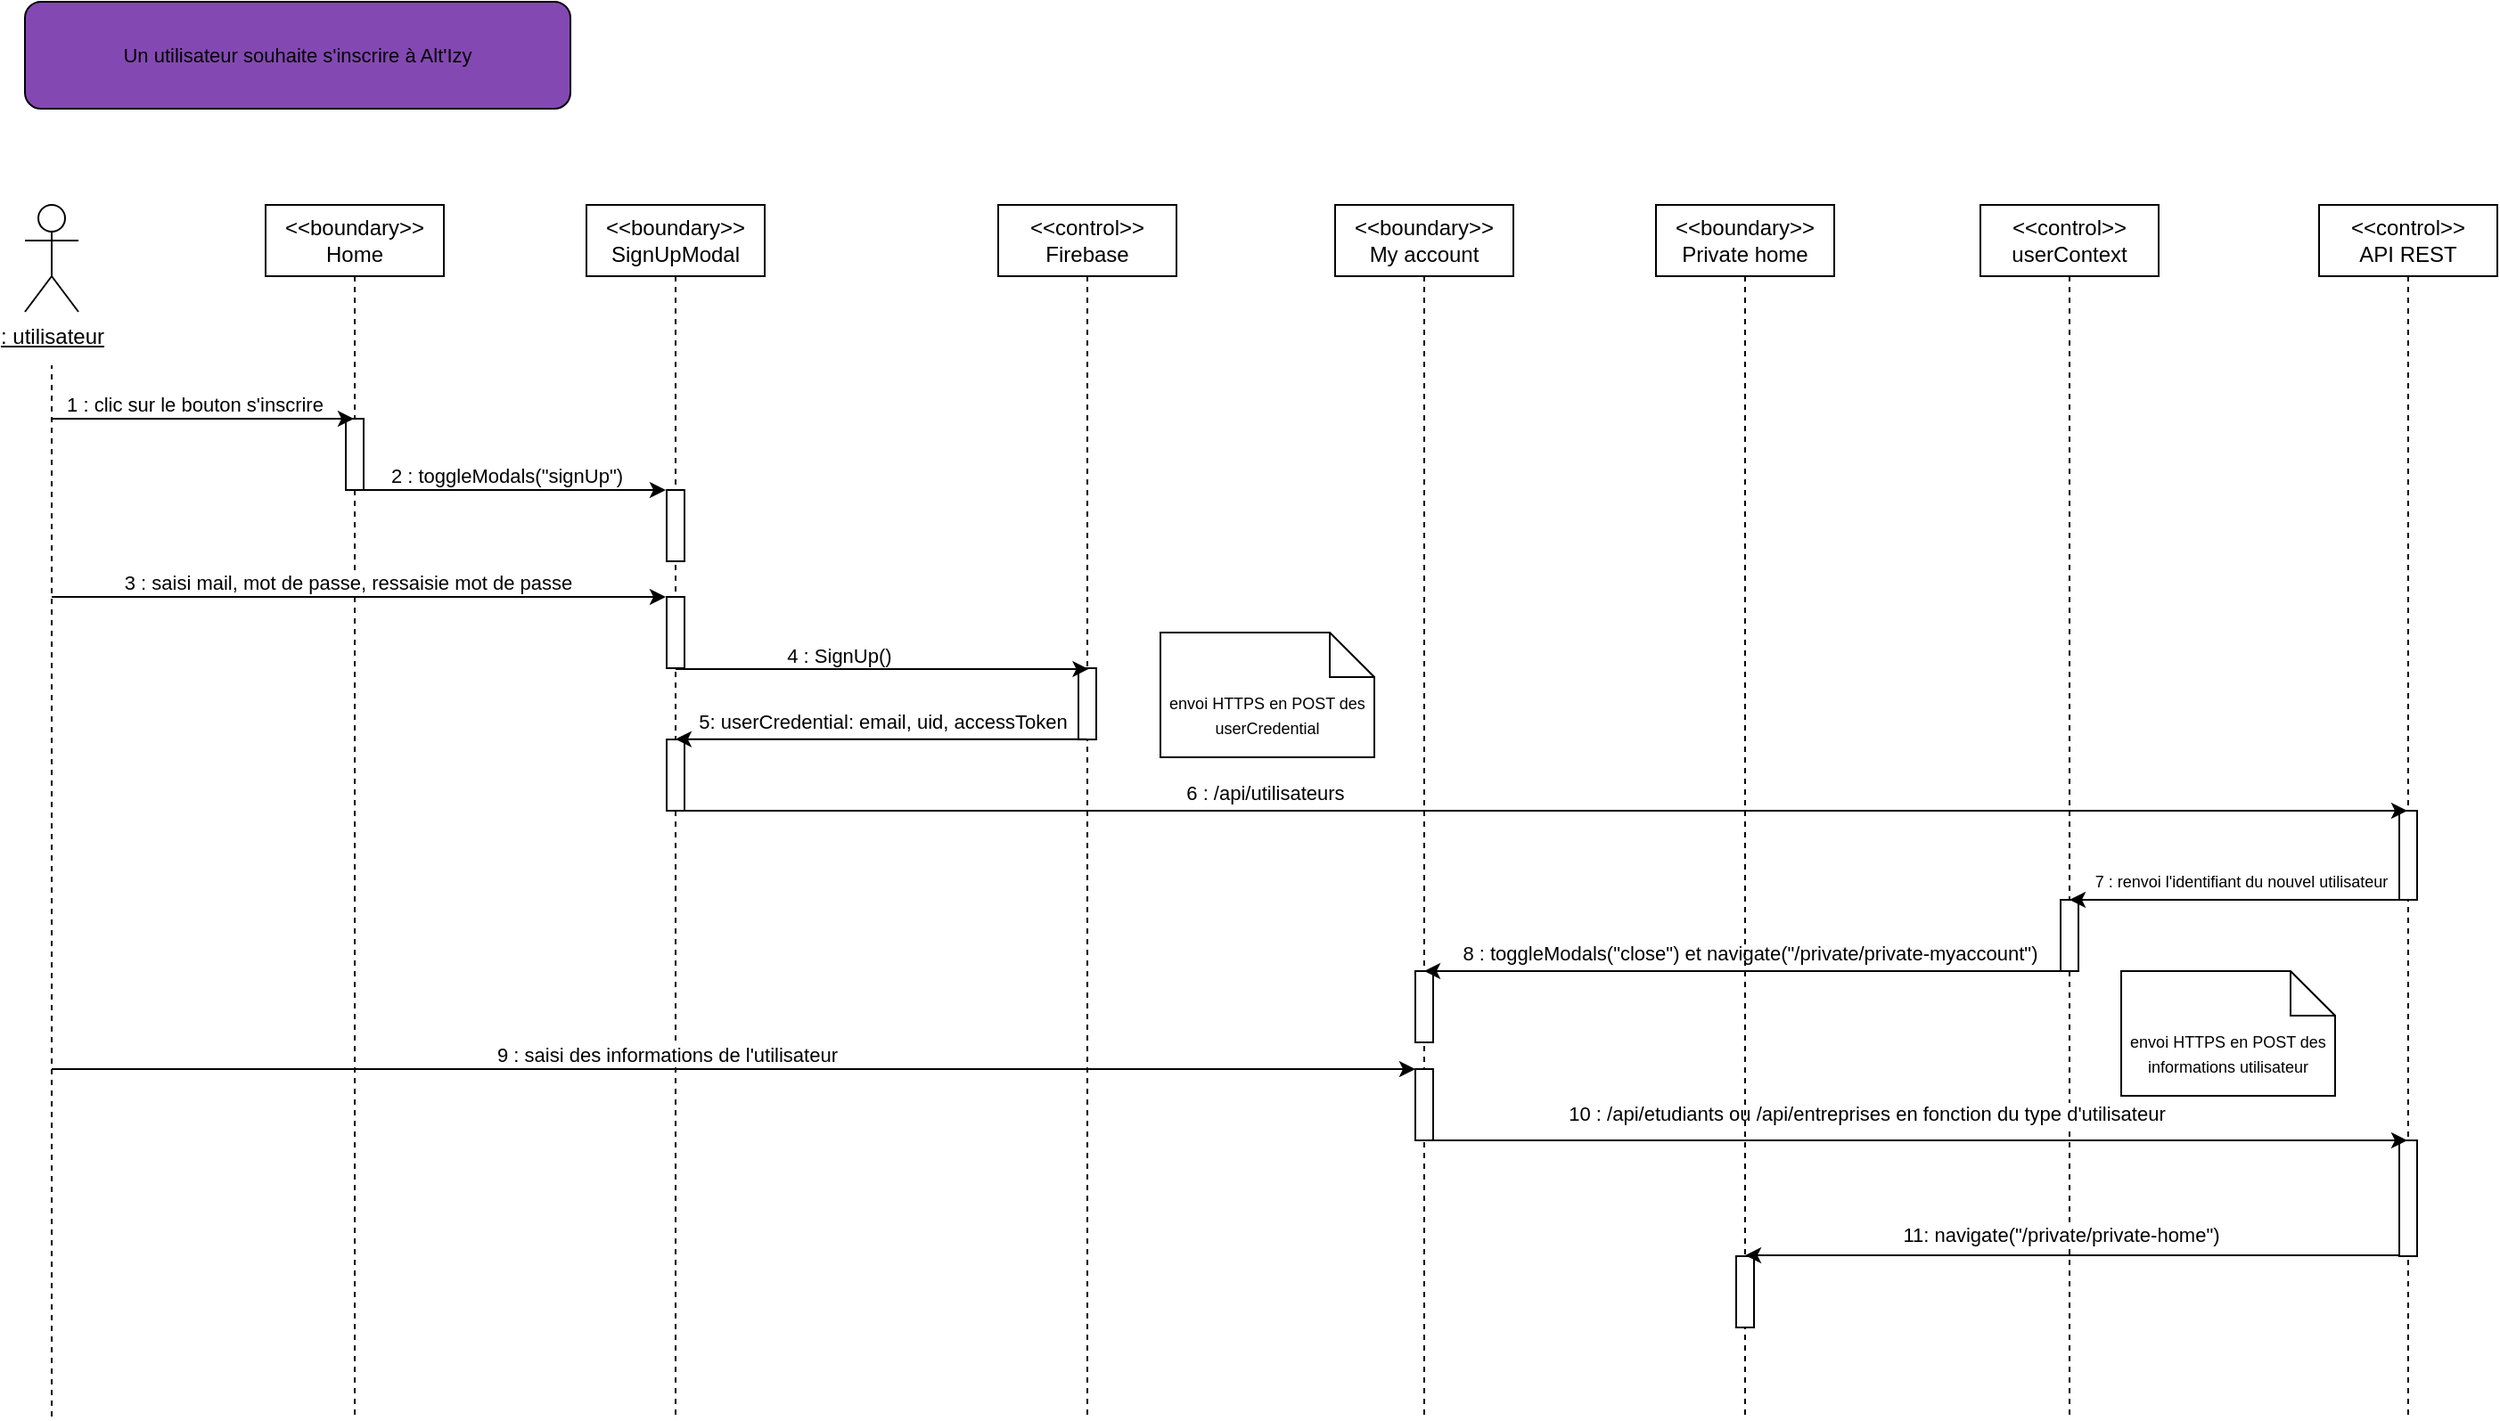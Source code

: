 <mxfile>
    <diagram id="Wo-ys7xhjBtOY-bLDwmq" name="Page-1">
        <mxGraphModel dx="382" dy="219" grid="1" gridSize="10" guides="1" tooltips="1" connect="1" arrows="1" fold="1" page="1" pageScale="1" pageWidth="1654" pageHeight="1169" math="0" shadow="0">
            <root>
                <mxCell id="0"/>
                <mxCell id="1" parent="0"/>
                <mxCell id="2" value="&lt;u&gt;: utilisateur&lt;/u&gt;" style="shape=umlActor;verticalLabelPosition=bottom;verticalAlign=top;html=1;" parent="1" vertex="1">
                    <mxGeometry x="134" y="302" width="30" height="60" as="geometry"/>
                </mxCell>
                <mxCell id="7" value="&amp;lt;&amp;lt;boundary&amp;gt;&amp;gt;&lt;br&gt;Home" style="shape=umlLifeline;perimeter=lifelinePerimeter;whiteSpace=wrap;html=1;container=1;collapsible=0;recursiveResize=0;outlineConnect=0;" parent="1" vertex="1">
                    <mxGeometry x="269" y="302" width="100" height="680" as="geometry"/>
                </mxCell>
                <mxCell id="8" value="" style="html=1;points=[];perimeter=orthogonalPerimeter;" parent="7" vertex="1">
                    <mxGeometry x="45" y="120" width="10" height="40" as="geometry"/>
                </mxCell>
                <mxCell id="23" value="" style="endArrow=classic;html=1;" parent="7" edge="1">
                    <mxGeometry width="50" height="50" relative="1" as="geometry">
                        <mxPoint x="-120" y="220" as="sourcePoint"/>
                        <mxPoint x="224.5" y="220" as="targetPoint"/>
                    </mxGeometry>
                </mxCell>
                <mxCell id="24" value="3 : saisi mail, mot de passe, ressaisie mot de passe" style="edgeLabel;html=1;align=center;verticalAlign=middle;resizable=0;points=[];" parent="23" vertex="1" connectable="0">
                    <mxGeometry x="-0.59" y="-1" relative="1" as="geometry">
                        <mxPoint x="95" y="-9" as="offset"/>
                    </mxGeometry>
                </mxCell>
                <mxCell id="9" value="&amp;lt;&amp;lt;control&amp;gt;&amp;gt;&lt;br&gt;Firebase" style="shape=umlLifeline;perimeter=lifelinePerimeter;whiteSpace=wrap;html=1;container=1;collapsible=0;recursiveResize=0;outlineConnect=0;" parent="1" vertex="1">
                    <mxGeometry x="680" y="302" width="100" height="680" as="geometry"/>
                </mxCell>
                <mxCell id="10" value="" style="html=1;points=[];perimeter=orthogonalPerimeter;" parent="9" vertex="1">
                    <mxGeometry x="45" y="260" width="10" height="40" as="geometry"/>
                </mxCell>
                <mxCell id="13" value="&amp;lt;&amp;lt;control&amp;gt;&amp;gt;&lt;br&gt;API REST" style="shape=umlLifeline;perimeter=lifelinePerimeter;whiteSpace=wrap;html=1;container=1;collapsible=0;recursiveResize=0;outlineConnect=0;" parent="1" vertex="1">
                    <mxGeometry x="1421" y="302" width="100" height="680" as="geometry"/>
                </mxCell>
                <mxCell id="14" value="" style="html=1;points=[];perimeter=orthogonalPerimeter;" parent="13" vertex="1">
                    <mxGeometry x="45" y="340" width="10" height="50" as="geometry"/>
                </mxCell>
                <mxCell id="51" value="" style="html=1;points=[];perimeter=orthogonalPerimeter;" vertex="1" parent="13">
                    <mxGeometry x="45" y="525" width="10" height="65" as="geometry"/>
                </mxCell>
                <mxCell id="15" value="" style="endArrow=none;dashed=1;html=1;" parent="1" edge="1">
                    <mxGeometry width="50" height="50" relative="1" as="geometry">
                        <mxPoint x="149" y="982" as="sourcePoint"/>
                        <mxPoint x="149" y="392" as="targetPoint"/>
                    </mxGeometry>
                </mxCell>
                <mxCell id="16" value="" style="endArrow=classic;html=1;" parent="1" target="7" edge="1">
                    <mxGeometry width="50" height="50" relative="1" as="geometry">
                        <mxPoint x="149" y="422" as="sourcePoint"/>
                        <mxPoint x="609" y="452" as="targetPoint"/>
                    </mxGeometry>
                </mxCell>
                <mxCell id="17" value="1 : clic sur le bouton s'inscrire" style="edgeLabel;html=1;align=center;verticalAlign=middle;resizable=0;points=[];" parent="16" vertex="1" connectable="0">
                    <mxGeometry x="-0.59" y="-1" relative="1" as="geometry">
                        <mxPoint x="45" y="-9" as="offset"/>
                    </mxGeometry>
                </mxCell>
                <mxCell id="18" value="&amp;lt;&amp;lt;boundary&amp;gt;&amp;gt;&lt;br&gt;SignUpModal" style="shape=umlLifeline;perimeter=lifelinePerimeter;whiteSpace=wrap;html=1;container=1;collapsible=0;recursiveResize=0;outlineConnect=0;" parent="1" vertex="1">
                    <mxGeometry x="449" y="302" width="100" height="680" as="geometry"/>
                </mxCell>
                <mxCell id="19" value="" style="html=1;points=[];perimeter=orthogonalPerimeter;" parent="18" vertex="1">
                    <mxGeometry x="45" y="160" width="10" height="40" as="geometry"/>
                </mxCell>
                <mxCell id="22" value="" style="html=1;points=[];perimeter=orthogonalPerimeter;" parent="18" vertex="1">
                    <mxGeometry x="45" y="220" width="10" height="40" as="geometry"/>
                </mxCell>
                <mxCell id="32" value="" style="html=1;points=[];perimeter=orthogonalPerimeter;" parent="18" vertex="1">
                    <mxGeometry x="45" y="300" width="10" height="40" as="geometry"/>
                </mxCell>
                <mxCell id="20" value="" style="endArrow=classic;html=1;" parent="1" edge="1">
                    <mxGeometry width="50" height="50" relative="1" as="geometry">
                        <mxPoint x="324" y="462" as="sourcePoint"/>
                        <mxPoint x="493.5" y="462" as="targetPoint"/>
                    </mxGeometry>
                </mxCell>
                <mxCell id="21" value="&lt;font style=&quot;font-size: 11px&quot;&gt;2 : toggleModals(&quot;signUp&quot;)&lt;/font&gt;" style="edgeLabel;html=1;align=center;verticalAlign=middle;resizable=0;points=[];" parent="20" vertex="1" connectable="0">
                    <mxGeometry x="-0.59" y="-1" relative="1" as="geometry">
                        <mxPoint x="45" y="-9" as="offset"/>
                    </mxGeometry>
                </mxCell>
                <mxCell id="27" value="" style="endArrow=classic;html=1;" parent="1" target="13" edge="1">
                    <mxGeometry width="50" height="50" relative="1" as="geometry">
                        <mxPoint x="499" y="642" as="sourcePoint"/>
                        <mxPoint x="689.5" y="642" as="targetPoint"/>
                    </mxGeometry>
                </mxCell>
                <mxCell id="28" value="6 : /api/utilisateurs&amp;nbsp;&lt;span style=&quot;color: rgba(0 , 0 , 0 , 0) ; font-family: monospace ; font-size: 0px&quot;&gt;%3CmxGraphModel%3E%3Croot%3E%3CmxCell%20id%3D%220%22%2F%3E%3CmxCell%20id%3D%221%22%20parent%3D%220%22%2F%3E%3CmxCell%20id%3D%222%22%20value%3D%22%22%20style%3D%22endArrow%3Dclassic%3Bhtml%3D1%3B%22%20edge%3D%221%22%20parent%3D%221%22%3E%3CmxGeometry%20width%3D%2250%22%20height%3D%2250%22%20relative%3D%221%22%20as%3D%22geometry%22%3E%3CmxPoint%20x%3D%22315%22%20y%3D%22240%22%20as%3D%22sourcePoint%22%2F%3E%3CmxPoint%20x%3D%22484.5%22%20y%3D%22240%22%20as%3D%22targetPoint%22%2F%3E%3C%2FmxGeometry%3E%3C%2FmxCell%3E%3CmxCell%20id%3D%223%22%20value%3D%22%26lt%3Bfont%20style%3D%26quot%3Bfont-size%3A%2011px%26quot%3B%26gt%3B2%20%3A%26amp%3Bnbsp%3B%26lt%3Bspan%20style%3D%26quot%3Bbackground-color%3A%20rgb(30%20%2C%2030%20%2C%2030)%20%3B%20color%3A%20rgb(212%20%2C%20212%20%2C%20212)%20%3B%20font-family%3A%20%26amp%3B%2334%3Bconsolas%26amp%3B%2334%3B%20%2C%20%26amp%3B%2334%3Bcourier%20new%26amp%3B%2334%3B%20%2C%20monospace%26quot%3B%26gt%3BtoggleModals(%26lt%3B%2Fspan%26gt%3B%26lt%3Bspan%20style%3D%26quot%3Bfont-family%3A%20%26amp%3B%2334%3Bconsolas%26amp%3B%2334%3B%20%2C%20%26amp%3B%2334%3Bcourier%20new%26amp%3B%2334%3B%20%2C%20monospace%20%3B%20color%3A%20rgb(206%20%2C%20145%20%2C%20120)%26quot%3B%26gt%3B%26quot%3BsignUp%26quot%3B%26lt%3B%2Fspan%26gt%3B%26lt%3Bspan%20style%3D%26quot%3Bbackground-color%3A%20rgb(30%20%2C%2030%20%2C%2030)%20%3B%20color%3A%20rgb(212%20%2C%20212%20%2C%20212)%20%3B%20font-family%3A%20%26amp%3B%2334%3Bconsolas%26amp%3B%2334%3B%20%2C%20%26amp%3B%2334%3Bcourier%20new%26amp%3B%2334%3B%20%2C%20monospace%26quot%3B%26gt%3B)%26lt%3B%2Fspan%26gt%3B%26lt%3B%2Ffont%26gt%3B%22%20style%3D%22edgeLabel%3Bhtml%3D1%3Balign%3Dcenter%3BverticalAlign%3Dmiddle%3Bresizable%3D0%3Bpoints%3D%5B%5D%3B%22%20vertex%3D%221%22%20connectable%3D%220%22%20parent%3D%222%22%3E%3CmxGeometry%20x%3D%22-0.59%22%20y%3D%22-1%22%20relative%3D%221%22%20as%3D%22geometry%22%3E%3CmxPoint%20x%3D%2245%22%20y%3D%22-9%22%20as%3D%22offset%22%2F%3E%3C%2FmxGeometry%3E%3C%2FmxCell%3E%3C%2Froot%3E%3C%2FmxGraphModel%3E&lt;/span&gt;" style="edgeLabel;html=1;align=center;verticalAlign=middle;resizable=0;points=[];" parent="27" vertex="1" connectable="0">
                    <mxGeometry x="-0.59" y="-1" relative="1" as="geometry">
                        <mxPoint x="133" y="-11" as="offset"/>
                    </mxGeometry>
                </mxCell>
                <mxCell id="31" value="" style="endArrow=classic;html=1;" parent="1" source="9" edge="1">
                    <mxGeometry width="50" height="50" relative="1" as="geometry">
                        <mxPoint x="683.89" y="601.84" as="sourcePoint"/>
                        <mxPoint x="498.929" y="601.84" as="targetPoint"/>
                    </mxGeometry>
                </mxCell>
                <mxCell id="33" value="5: userCredential: email, uid, accessToken" style="edgeLabel;html=1;align=center;verticalAlign=middle;resizable=0;points=[];" parent="31" connectable="0" vertex="1">
                    <mxGeometry x="0.178" y="-1" relative="1" as="geometry">
                        <mxPoint x="21" y="-9" as="offset"/>
                    </mxGeometry>
                </mxCell>
                <mxCell id="25" value="" style="endArrow=classic;html=1;entryX=0.572;entryY=0.012;entryDx=0;entryDy=0;entryPerimeter=0;" parent="1" source="18" target="10" edge="1">
                    <mxGeometry width="50" height="50" relative="1" as="geometry">
                        <mxPoint x="519" y="562" as="sourcePoint"/>
                        <mxPoint x="689" y="562" as="targetPoint"/>
                    </mxGeometry>
                </mxCell>
                <mxCell id="26" value="4 : SignUp()&amp;nbsp;&lt;span style=&quot;color: rgba(0 , 0 , 0 , 0) ; font-family: monospace ; font-size: 0px&quot;&gt;%3CmxGraphModel%3E%3Croot%3E%3CmxCell%20id%3D%220%22%2F%3E%3CmxCell%20id%3D%221%22%20parent%3D%220%22%2F%3E%3CmxCell%20id%3D%222%22%20value%3D%22%22%20style%3D%22endArrow%3Dclassic%3Bhtml%3D1%3B%22%20edge%3D%221%22%20parent%3D%221%22%3E%3CmxGeometry%20width%3D%2250%22%20height%3D%2250%22%20relative%3D%221%22%20as%3D%22geometry%22%3E%3CmxPoint%20x%3D%22315%22%20y%3D%22240%22%20as%3D%22sourcePoint%22%2F%3E%3CmxPoint%20x%3D%22484.5%22%20y%3D%22240%22%20as%3D%22targetPoint%22%2F%3E%3C%2FmxGeometry%3E%3C%2FmxCell%3E%3CmxCell%20id%3D%223%22%20value%3D%22%26lt%3Bfont%20style%3D%26quot%3Bfont-size%3A%2011px%26quot%3B%26gt%3B2%20%3A%26amp%3Bnbsp%3B%26lt%3Bspan%20style%3D%26quot%3Bbackground-color%3A%20rgb(30%20%2C%2030%20%2C%2030)%20%3B%20color%3A%20rgb(212%20%2C%20212%20%2C%20212)%20%3B%20font-family%3A%20%26amp%3B%2334%3Bconsolas%26amp%3B%2334%3B%20%2C%20%26amp%3B%2334%3Bcourier%20new%26amp%3B%2334%3B%20%2C%20monospace%26quot%3B%26gt%3BtoggleModals(%26lt%3B%2Fspan%26gt%3B%26lt%3Bspan%20style%3D%26quot%3Bfont-family%3A%20%26amp%3B%2334%3Bconsolas%26amp%3B%2334%3B%20%2C%20%26amp%3B%2334%3Bcourier%20new%26amp%3B%2334%3B%20%2C%20monospace%20%3B%20color%3A%20rgb(206%20%2C%20145%20%2C%20120)%26quot%3B%26gt%3B%26quot%3BsignUp%26quot%3B%26lt%3B%2Fspan%26gt%3B%26lt%3Bspan%20style%3D%26quot%3Bbackground-color%3A%20rgb(30%20%2C%2030%20%2C%2030)%20%3B%20color%3A%20rgb(212%20%2C%20212%20%2C%20212)%20%3B%20font-family%3A%20%26amp%3B%2334%3Bconsolas%26amp%3B%2334%3B%20%2C%20%26amp%3B%2334%3Bcourier%20new%26amp%3B%2334%3B%20%2C%20monospace%26quot%3B%26gt%3B)%26lt%3B%2Fspan%26gt%3B%26lt%3B%2Ffont%26gt%3B%22%20style%3D%22edgeLabel%3Bhtml%3D1%3Balign%3Dcenter%3BverticalAlign%3Dmiddle%3Bresizable%3D0%3Bpoints%3D%5B%5D%3B%22%20vertex%3D%221%22%20connectable%3D%220%22%20parent%3D%222%22%3E%3CmxGeometry%20x%3D%22-0.59%22%20y%3D%22-1%22%20relative%3D%221%22%20as%3D%22geometry%22%3E%3CmxPoint%20x%3D%2245%22%20y%3D%22-9%22%20as%3D%22offset%22%2F%3E%3C%2FmxGeometry%3E%3C%2FmxCell%3E%3C%2Froot%3E%3C%2FmxGraphModel%3E&lt;/span&gt;" style="edgeLabel;html=1;align=center;verticalAlign=middle;resizable=0;points=[];" parent="25" vertex="1" connectable="0">
                    <mxGeometry x="-0.59" y="-1" relative="1" as="geometry">
                        <mxPoint x="45" y="-9" as="offset"/>
                    </mxGeometry>
                </mxCell>
                <mxCell id="34" value="&amp;lt;&amp;lt;control&amp;gt;&amp;gt;&lt;br&gt;userContext" style="shape=umlLifeline;perimeter=lifelinePerimeter;whiteSpace=wrap;html=1;container=1;collapsible=0;recursiveResize=0;outlineConnect=0;" parent="1" vertex="1">
                    <mxGeometry x="1231" y="302" width="100" height="680" as="geometry"/>
                </mxCell>
                <mxCell id="37" value="" style="html=1;points=[];perimeter=orthogonalPerimeter;" parent="34" vertex="1">
                    <mxGeometry x="45" y="390" width="10" height="40" as="geometry"/>
                </mxCell>
                <mxCell id="40" value="" style="endArrow=classic;html=1;fontSize=9;" parent="34" source="13" edge="1">
                    <mxGeometry width="50" height="50" relative="1" as="geometry">
                        <mxPoint x="200" y="390" as="sourcePoint"/>
                        <mxPoint x="50" y="390" as="targetPoint"/>
                    </mxGeometry>
                </mxCell>
                <mxCell id="41" value="7 : renvoi l'identifiant du nouvel utilisateur" style="edgeLabel;html=1;align=center;verticalAlign=middle;resizable=0;points=[];fontSize=9;" parent="40" vertex="1" connectable="0">
                    <mxGeometry x="0.237" relative="1" as="geometry">
                        <mxPoint x="23" y="-10" as="offset"/>
                    </mxGeometry>
                </mxCell>
                <mxCell id="30" value="&lt;font style=&quot;font-size: 9px&quot;&gt;envoi HTTPS en POST des userCredential&lt;/font&gt;" style="shape=note2;boundedLbl=1;whiteSpace=wrap;html=1;size=25;verticalAlign=top;align=center;" parent="1" vertex="1">
                    <mxGeometry x="771" y="542" width="120" height="70" as="geometry"/>
                </mxCell>
                <mxCell id="42" value="&amp;lt;&amp;lt;boundary&amp;gt;&amp;gt;&lt;br&gt;My account" style="shape=umlLifeline;perimeter=lifelinePerimeter;whiteSpace=wrap;html=1;container=1;collapsible=0;recursiveResize=0;outlineConnect=0;" vertex="1" parent="1">
                    <mxGeometry x="869" y="302" width="100" height="680" as="geometry"/>
                </mxCell>
                <mxCell id="43" value="" style="html=1;points=[];perimeter=orthogonalPerimeter;" vertex="1" parent="42">
                    <mxGeometry x="45" y="430" width="10" height="40" as="geometry"/>
                </mxCell>
                <mxCell id="50" value="" style="html=1;points=[];perimeter=orthogonalPerimeter;" vertex="1" parent="42">
                    <mxGeometry x="45" y="485" width="10" height="40" as="geometry"/>
                </mxCell>
                <mxCell id="48" value="" style="endArrow=classic;html=1;" edge="1" parent="42">
                    <mxGeometry width="50" height="50" relative="1" as="geometry">
                        <mxPoint x="-720" y="485" as="sourcePoint"/>
                        <mxPoint x="45" y="485" as="targetPoint"/>
                    </mxGeometry>
                </mxCell>
                <mxCell id="49" value="9 : saisi des informations de l'utilisateur" style="edgeLabel;html=1;align=center;verticalAlign=middle;resizable=0;points=[];" vertex="1" connectable="0" parent="48">
                    <mxGeometry x="-0.59" y="-1" relative="1" as="geometry">
                        <mxPoint x="188" y="-9" as="offset"/>
                    </mxGeometry>
                </mxCell>
                <mxCell id="52" value="" style="endArrow=classic;html=1;fontSize=7;" edge="1" parent="42" target="13">
                    <mxGeometry width="50" height="50" relative="1" as="geometry">
                        <mxPoint x="55" y="525" as="sourcePoint"/>
                        <mxPoint x="115" y="525" as="targetPoint"/>
                    </mxGeometry>
                </mxCell>
                <mxCell id="53" value="&lt;font style=&quot;font-size: 11px&quot;&gt;10 : /api/etudiants ou /api/entreprises en fonction du type d'utilisateur&lt;/font&gt;" style="edgeLabel;html=1;align=center;verticalAlign=middle;resizable=0;points=[];fontSize=7;" vertex="1" connectable="0" parent="52">
                    <mxGeometry x="-0.249" y="1" relative="1" as="geometry">
                        <mxPoint x="38" y="-14" as="offset"/>
                    </mxGeometry>
                </mxCell>
                <mxCell id="46" value="" style="endArrow=classic;html=1;" edge="1" parent="1" source="34" target="42">
                    <mxGeometry width="50" height="50" relative="1" as="geometry">
                        <mxPoint x="1029" y="732" as="sourcePoint"/>
                        <mxPoint x="949" y="732" as="targetPoint"/>
                        <Array as="points">
                            <mxPoint x="1019" y="732"/>
                        </Array>
                    </mxGeometry>
                </mxCell>
                <mxCell id="47" value="&lt;font style=&quot;font-size: 11px&quot;&gt;8 : toggleModals(&quot;close&quot;) et navigate(&quot;/private/private-myaccount&quot;)&amp;nbsp;&lt;/font&gt;" style="edgeLabel;html=1;align=center;verticalAlign=middle;resizable=0;points=[];" vertex="1" connectable="0" parent="46">
                    <mxGeometry x="0.243" y="-2" relative="1" as="geometry">
                        <mxPoint x="47" y="-8" as="offset"/>
                    </mxGeometry>
                </mxCell>
                <mxCell id="54" value="&lt;font style=&quot;font-size: 9px&quot;&gt;envoi HTTPS en POST des informations utilisateur&lt;/font&gt;" style="shape=note2;boundedLbl=1;whiteSpace=wrap;html=1;size=25;verticalAlign=top;align=center;" vertex="1" parent="1">
                    <mxGeometry x="1310" y="732" width="120" height="70" as="geometry"/>
                </mxCell>
                <mxCell id="55" value="&amp;lt;&amp;lt;boundary&amp;gt;&amp;gt;&lt;br&gt;Private home" style="shape=umlLifeline;perimeter=lifelinePerimeter;whiteSpace=wrap;html=1;container=1;collapsible=0;recursiveResize=0;outlineConnect=0;" vertex="1" parent="1">
                    <mxGeometry x="1049" y="302" width="100" height="680" as="geometry"/>
                </mxCell>
                <mxCell id="56" value="" style="html=1;points=[];perimeter=orthogonalPerimeter;" vertex="1" parent="55">
                    <mxGeometry x="45" y="590" width="10" height="40" as="geometry"/>
                </mxCell>
                <mxCell id="59" value="" style="endArrow=classic;html=1;fontSize=11;exitX=0.017;exitY=0.993;exitDx=0;exitDy=0;exitPerimeter=0;" edge="1" parent="1" source="51" target="55">
                    <mxGeometry width="50" height="50" relative="1" as="geometry">
                        <mxPoint x="1304" y="897" as="sourcePoint"/>
                        <mxPoint x="1104" y="877" as="targetPoint"/>
                    </mxGeometry>
                </mxCell>
                <mxCell id="62" value="11: navigate(&quot;/private/private-home&quot;)" style="edgeLabel;html=1;align=center;verticalAlign=middle;resizable=0;points=[];fontSize=11;" vertex="1" connectable="0" parent="59">
                    <mxGeometry x="0.331" y="-1" relative="1" as="geometry">
                        <mxPoint x="54" y="-11" as="offset"/>
                    </mxGeometry>
                </mxCell>
                <mxCell id="61" value="Un utilisateur souhaite s'inscrire à Alt'Izy" style="rounded=1;whiteSpace=wrap;html=1;fontSize=11;fillColor=#8448B3;" vertex="1" parent="1">
                    <mxGeometry x="134" y="188" width="306" height="60" as="geometry"/>
                </mxCell>
            </root>
        </mxGraphModel>
    </diagram>
</mxfile>
